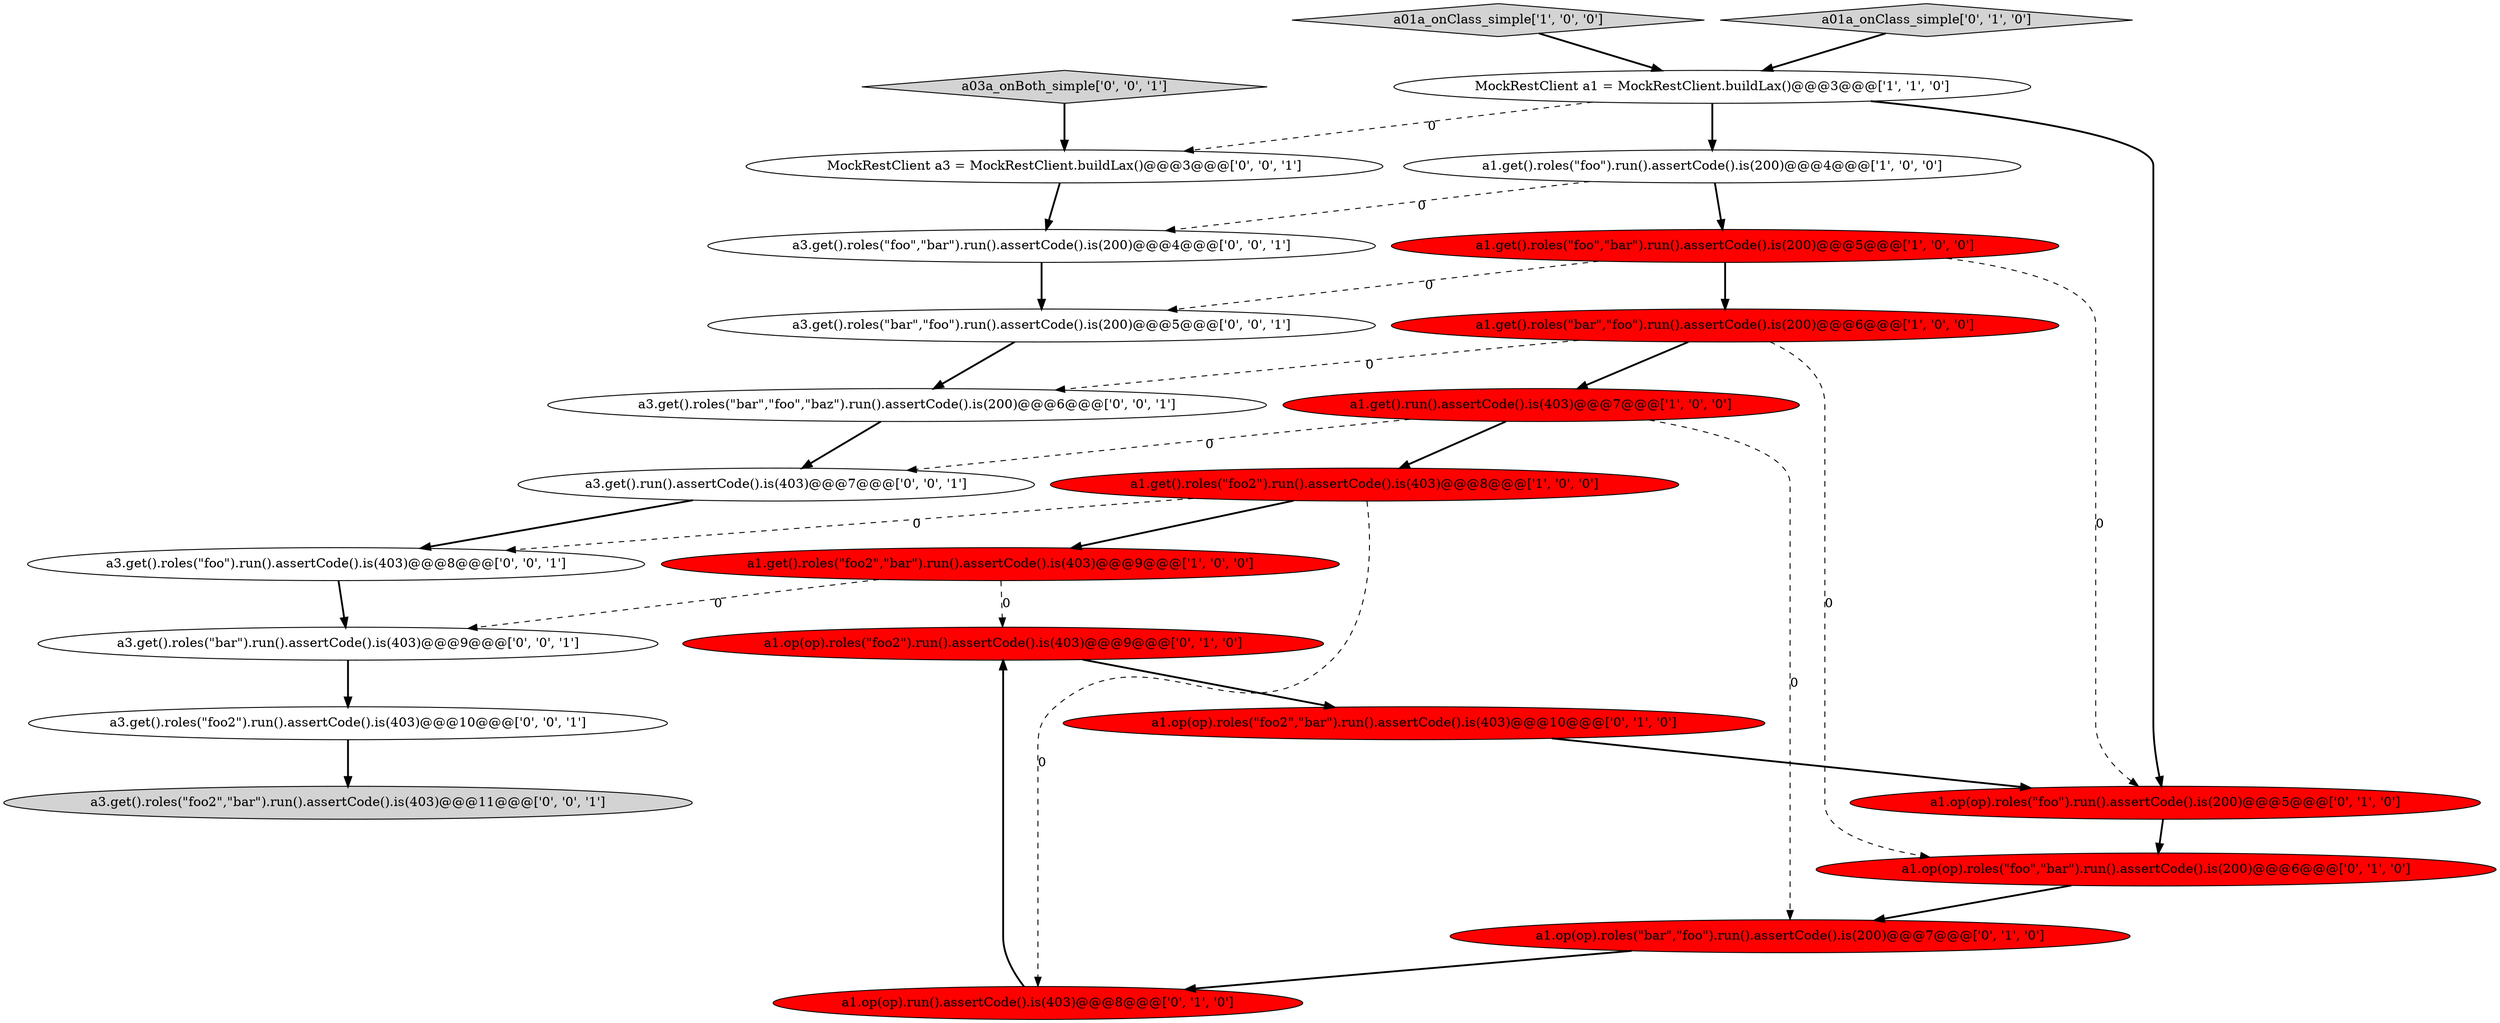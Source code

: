 digraph {
2 [style = filled, label = "a1.get().roles(\"foo2\",\"bar\").run().assertCode().is(403)@@@9@@@['1', '0', '0']", fillcolor = red, shape = ellipse image = "AAA1AAABBB1BBB"];
7 [style = filled, label = "a01a_onClass_simple['1', '0', '0']", fillcolor = lightgray, shape = diamond image = "AAA0AAABBB1BBB"];
23 [style = filled, label = "a03a_onBoth_simple['0', '0', '1']", fillcolor = lightgray, shape = diamond image = "AAA0AAABBB3BBB"];
19 [style = filled, label = "a3.get().roles(\"foo2\",\"bar\").run().assertCode().is(403)@@@11@@@['0', '0', '1']", fillcolor = lightgray, shape = ellipse image = "AAA0AAABBB3BBB"];
18 [style = filled, label = "a3.get().roles(\"bar\").run().assertCode().is(403)@@@9@@@['0', '0', '1']", fillcolor = white, shape = ellipse image = "AAA0AAABBB3BBB"];
12 [style = filled, label = "a1.op(op).roles(\"bar\",\"foo\").run().assertCode().is(200)@@@7@@@['0', '1', '0']", fillcolor = red, shape = ellipse image = "AAA1AAABBB2BBB"];
15 [style = filled, label = "a3.get().roles(\"bar\",\"foo\").run().assertCode().is(200)@@@5@@@['0', '0', '1']", fillcolor = white, shape = ellipse image = "AAA0AAABBB3BBB"];
11 [style = filled, label = "a1.op(op).roles(\"foo2\",\"bar\").run().assertCode().is(403)@@@10@@@['0', '1', '0']", fillcolor = red, shape = ellipse image = "AAA1AAABBB2BBB"];
1 [style = filled, label = "a1.get().run().assertCode().is(403)@@@7@@@['1', '0', '0']", fillcolor = red, shape = ellipse image = "AAA1AAABBB1BBB"];
5 [style = filled, label = "a1.get().roles(\"foo\").run().assertCode().is(200)@@@4@@@['1', '0', '0']", fillcolor = white, shape = ellipse image = "AAA0AAABBB1BBB"];
14 [style = filled, label = "a1.op(op).run().assertCode().is(403)@@@8@@@['0', '1', '0']", fillcolor = red, shape = ellipse image = "AAA1AAABBB2BBB"];
4 [style = filled, label = "a1.get().roles(\"bar\",\"foo\").run().assertCode().is(200)@@@6@@@['1', '0', '0']", fillcolor = red, shape = ellipse image = "AAA1AAABBB1BBB"];
13 [style = filled, label = "a01a_onClass_simple['0', '1', '0']", fillcolor = lightgray, shape = diamond image = "AAA0AAABBB2BBB"];
0 [style = filled, label = "MockRestClient a1 = MockRestClient.buildLax()@@@3@@@['1', '1', '0']", fillcolor = white, shape = ellipse image = "AAA0AAABBB1BBB"];
16 [style = filled, label = "a3.get().roles(\"bar\",\"foo\",\"baz\").run().assertCode().is(200)@@@6@@@['0', '0', '1']", fillcolor = white, shape = ellipse image = "AAA0AAABBB3BBB"];
3 [style = filled, label = "a1.get().roles(\"foo\",\"bar\").run().assertCode().is(200)@@@5@@@['1', '0', '0']", fillcolor = red, shape = ellipse image = "AAA1AAABBB1BBB"];
9 [style = filled, label = "a1.op(op).roles(\"foo2\").run().assertCode().is(403)@@@9@@@['0', '1', '0']", fillcolor = red, shape = ellipse image = "AAA1AAABBB2BBB"];
22 [style = filled, label = "a3.get().roles(\"foo2\").run().assertCode().is(403)@@@10@@@['0', '0', '1']", fillcolor = white, shape = ellipse image = "AAA0AAABBB3BBB"];
20 [style = filled, label = "a3.get().roles(\"foo\",\"bar\").run().assertCode().is(200)@@@4@@@['0', '0', '1']", fillcolor = white, shape = ellipse image = "AAA0AAABBB3BBB"];
17 [style = filled, label = "MockRestClient a3 = MockRestClient.buildLax()@@@3@@@['0', '0', '1']", fillcolor = white, shape = ellipse image = "AAA0AAABBB3BBB"];
6 [style = filled, label = "a1.get().roles(\"foo2\").run().assertCode().is(403)@@@8@@@['1', '0', '0']", fillcolor = red, shape = ellipse image = "AAA1AAABBB1BBB"];
24 [style = filled, label = "a3.get().roles(\"foo\").run().assertCode().is(403)@@@8@@@['0', '0', '1']", fillcolor = white, shape = ellipse image = "AAA0AAABBB3BBB"];
8 [style = filled, label = "a1.op(op).roles(\"foo\").run().assertCode().is(200)@@@5@@@['0', '1', '0']", fillcolor = red, shape = ellipse image = "AAA1AAABBB2BBB"];
10 [style = filled, label = "a1.op(op).roles(\"foo\",\"bar\").run().assertCode().is(200)@@@6@@@['0', '1', '0']", fillcolor = red, shape = ellipse image = "AAA1AAABBB2BBB"];
21 [style = filled, label = "a3.get().run().assertCode().is(403)@@@7@@@['0', '0', '1']", fillcolor = white, shape = ellipse image = "AAA0AAABBB3BBB"];
5->3 [style = bold, label=""];
8->10 [style = bold, label=""];
4->16 [style = dashed, label="0"];
9->11 [style = bold, label=""];
22->19 [style = bold, label=""];
7->0 [style = bold, label=""];
21->24 [style = bold, label=""];
1->21 [style = dashed, label="0"];
6->14 [style = dashed, label="0"];
15->16 [style = bold, label=""];
24->18 [style = bold, label=""];
3->4 [style = bold, label=""];
0->17 [style = dashed, label="0"];
5->20 [style = dashed, label="0"];
6->2 [style = bold, label=""];
1->12 [style = dashed, label="0"];
1->6 [style = bold, label=""];
18->22 [style = bold, label=""];
2->9 [style = dashed, label="0"];
10->12 [style = bold, label=""];
6->24 [style = dashed, label="0"];
16->21 [style = bold, label=""];
12->14 [style = bold, label=""];
0->8 [style = bold, label=""];
2->18 [style = dashed, label="0"];
3->15 [style = dashed, label="0"];
3->8 [style = dashed, label="0"];
11->8 [style = bold, label=""];
23->17 [style = bold, label=""];
14->9 [style = bold, label=""];
4->1 [style = bold, label=""];
4->10 [style = dashed, label="0"];
20->15 [style = bold, label=""];
0->5 [style = bold, label=""];
13->0 [style = bold, label=""];
17->20 [style = bold, label=""];
}
